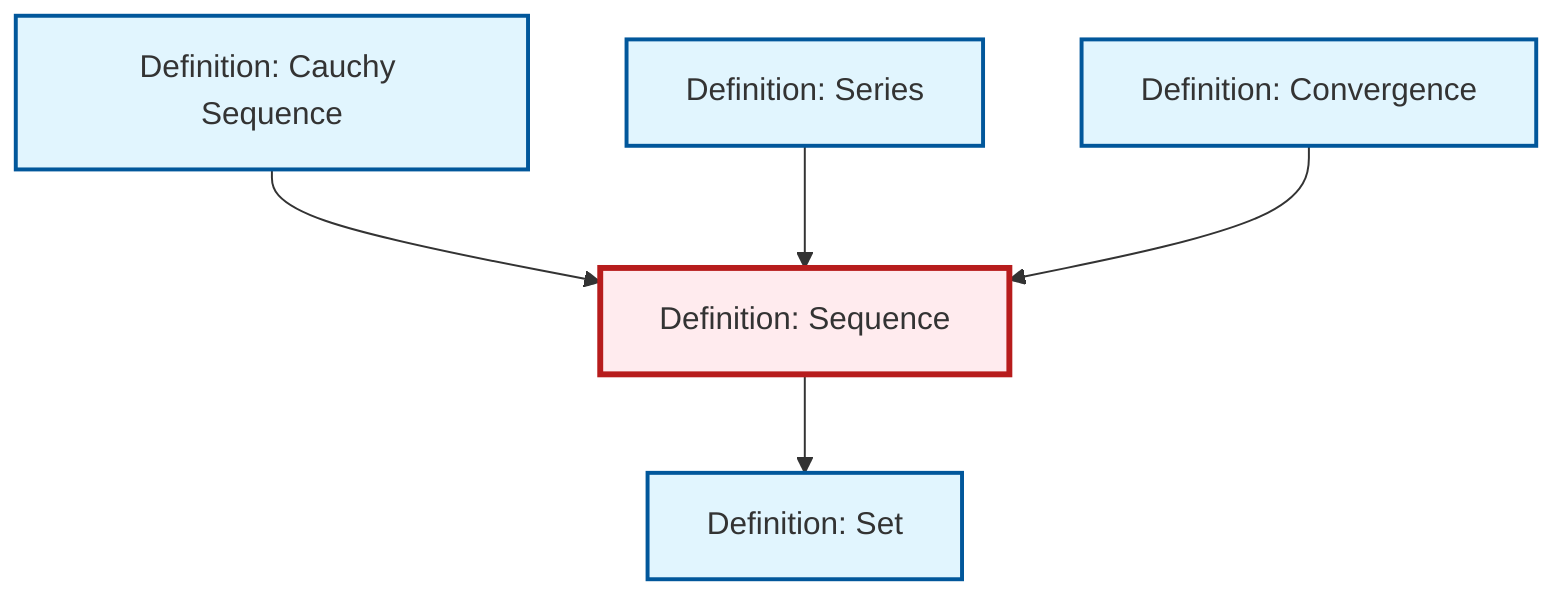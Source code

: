 graph TD
    classDef definition fill:#e1f5fe,stroke:#01579b,stroke-width:2px
    classDef theorem fill:#f3e5f5,stroke:#4a148c,stroke-width:2px
    classDef axiom fill:#fff3e0,stroke:#e65100,stroke-width:2px
    classDef example fill:#e8f5e9,stroke:#1b5e20,stroke-width:2px
    classDef current fill:#ffebee,stroke:#b71c1c,stroke-width:3px
    def-convergence["Definition: Convergence"]:::definition
    def-cauchy-sequence["Definition: Cauchy Sequence"]:::definition
    def-set["Definition: Set"]:::definition
    def-series["Definition: Series"]:::definition
    def-sequence["Definition: Sequence"]:::definition
    def-cauchy-sequence --> def-sequence
    def-series --> def-sequence
    def-convergence --> def-sequence
    def-sequence --> def-set
    class def-sequence current